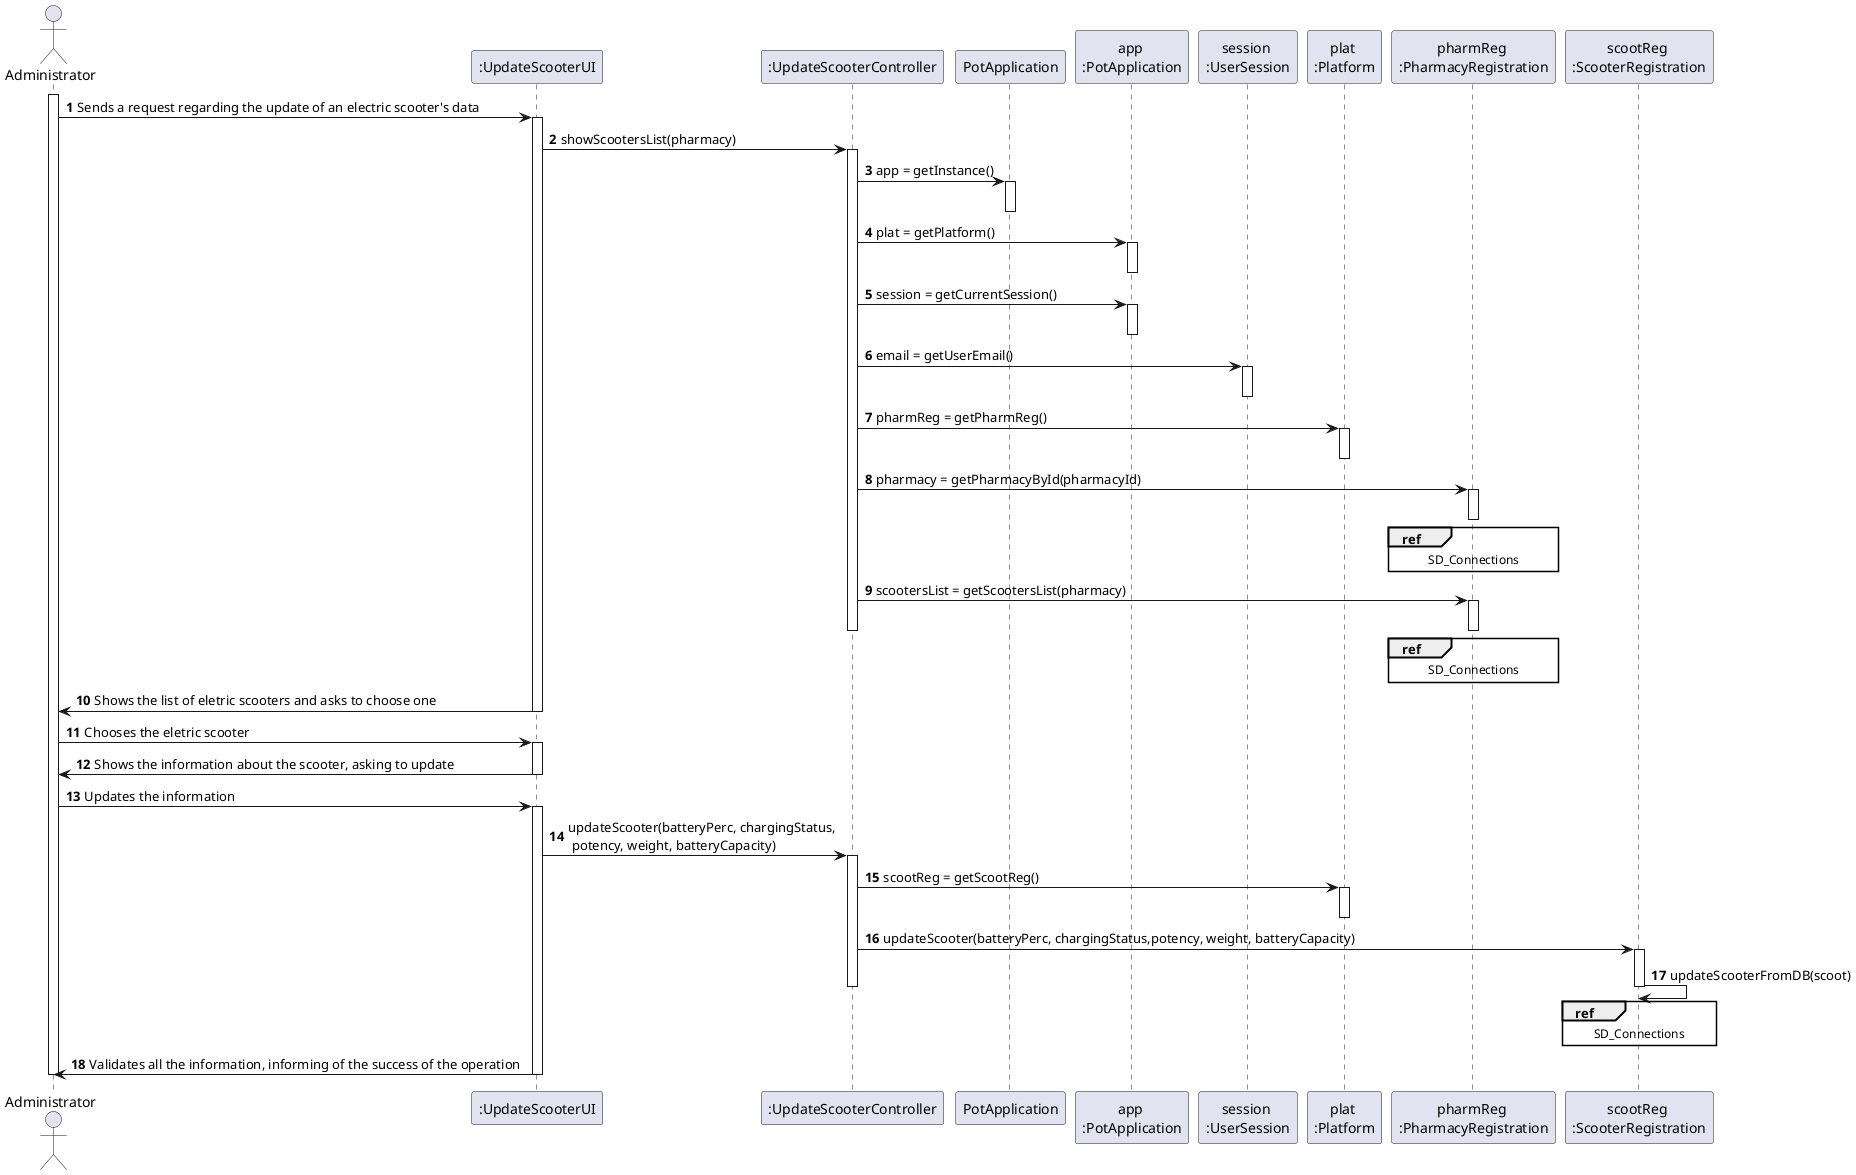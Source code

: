 @startuml
autonumber
actor "Administrator" as ADMIN

participant ":UpdateScooterUI" as UI
participant ":UpdateScooterController" as CTRL
participant "PotApplication" as PA
participant "app \n:PotApplication" as APA
participant "session \n:UserSession" as US
participant "plat \n:Platform" as PLAT
participant "pharmReg \n:PharmacyRegistration" as PH
participant "scootReg \n:ScooterRegistration" as RS



activate ADMIN

ADMIN -> UI : Sends a request regarding the update of an electric scooter's data
activate UI
UI -> CTRL : showScootersList(pharmacy)
activate CTRL
CTRL -> PA : app = getInstance()
activate PA
deactivate PA
CTRL -> APA : plat = getPlatform()
activate APA
deactivate APA
CTRL -> APA : session = getCurrentSession()
activate APA
deactivate APA
CTRL -> US : email = getUserEmail()
activate US
deactivate US
CTRL -> PLAT : pharmReg = getPharmReg()
activate PLAT
deactivate PLAT
CTRL -> PH : pharmacy = getPharmacyById(pharmacyId)
activate PH
ref over PH
SD_Connections
end ref
deactivate PH
CTRL -> PH : scootersList = getScootersList(pharmacy)
activate PH
ref over PH
SD_Connections
end ref
deactivate PH
deactivate CTRL
UI -> ADMIN : Shows the list of eletric scooters and asks to choose one
deactivate UI

ADMIN -> UI : Chooses the eletric scooter
activate UI

UI -> ADMIN : Shows the information about the scooter, asking to update
deactivate UI

ADMIN -> UI : Updates the information
activate UI
UI -> CTRL : updateScooter(batteryPerc, chargingStatus,\n potency, weight, batteryCapacity)
activate CTRL
CTRL -> PLAT : scootReg = getScootReg()
activate PLAT
deactivate PLAT
CTRL -> RS : updateScooter(batteryPerc, chargingStatus,potency, weight, batteryCapacity)
activate RS
RS -> RS : updateScooterFromDB(scoot)
ref over RS
SD_Connections
end ref
deactivate RS
deactivate CTRL
UI -> ADMIN : Validates all the information, informing of the success of the operation

deactivate UI

deactivate ADMIN

@enduml

